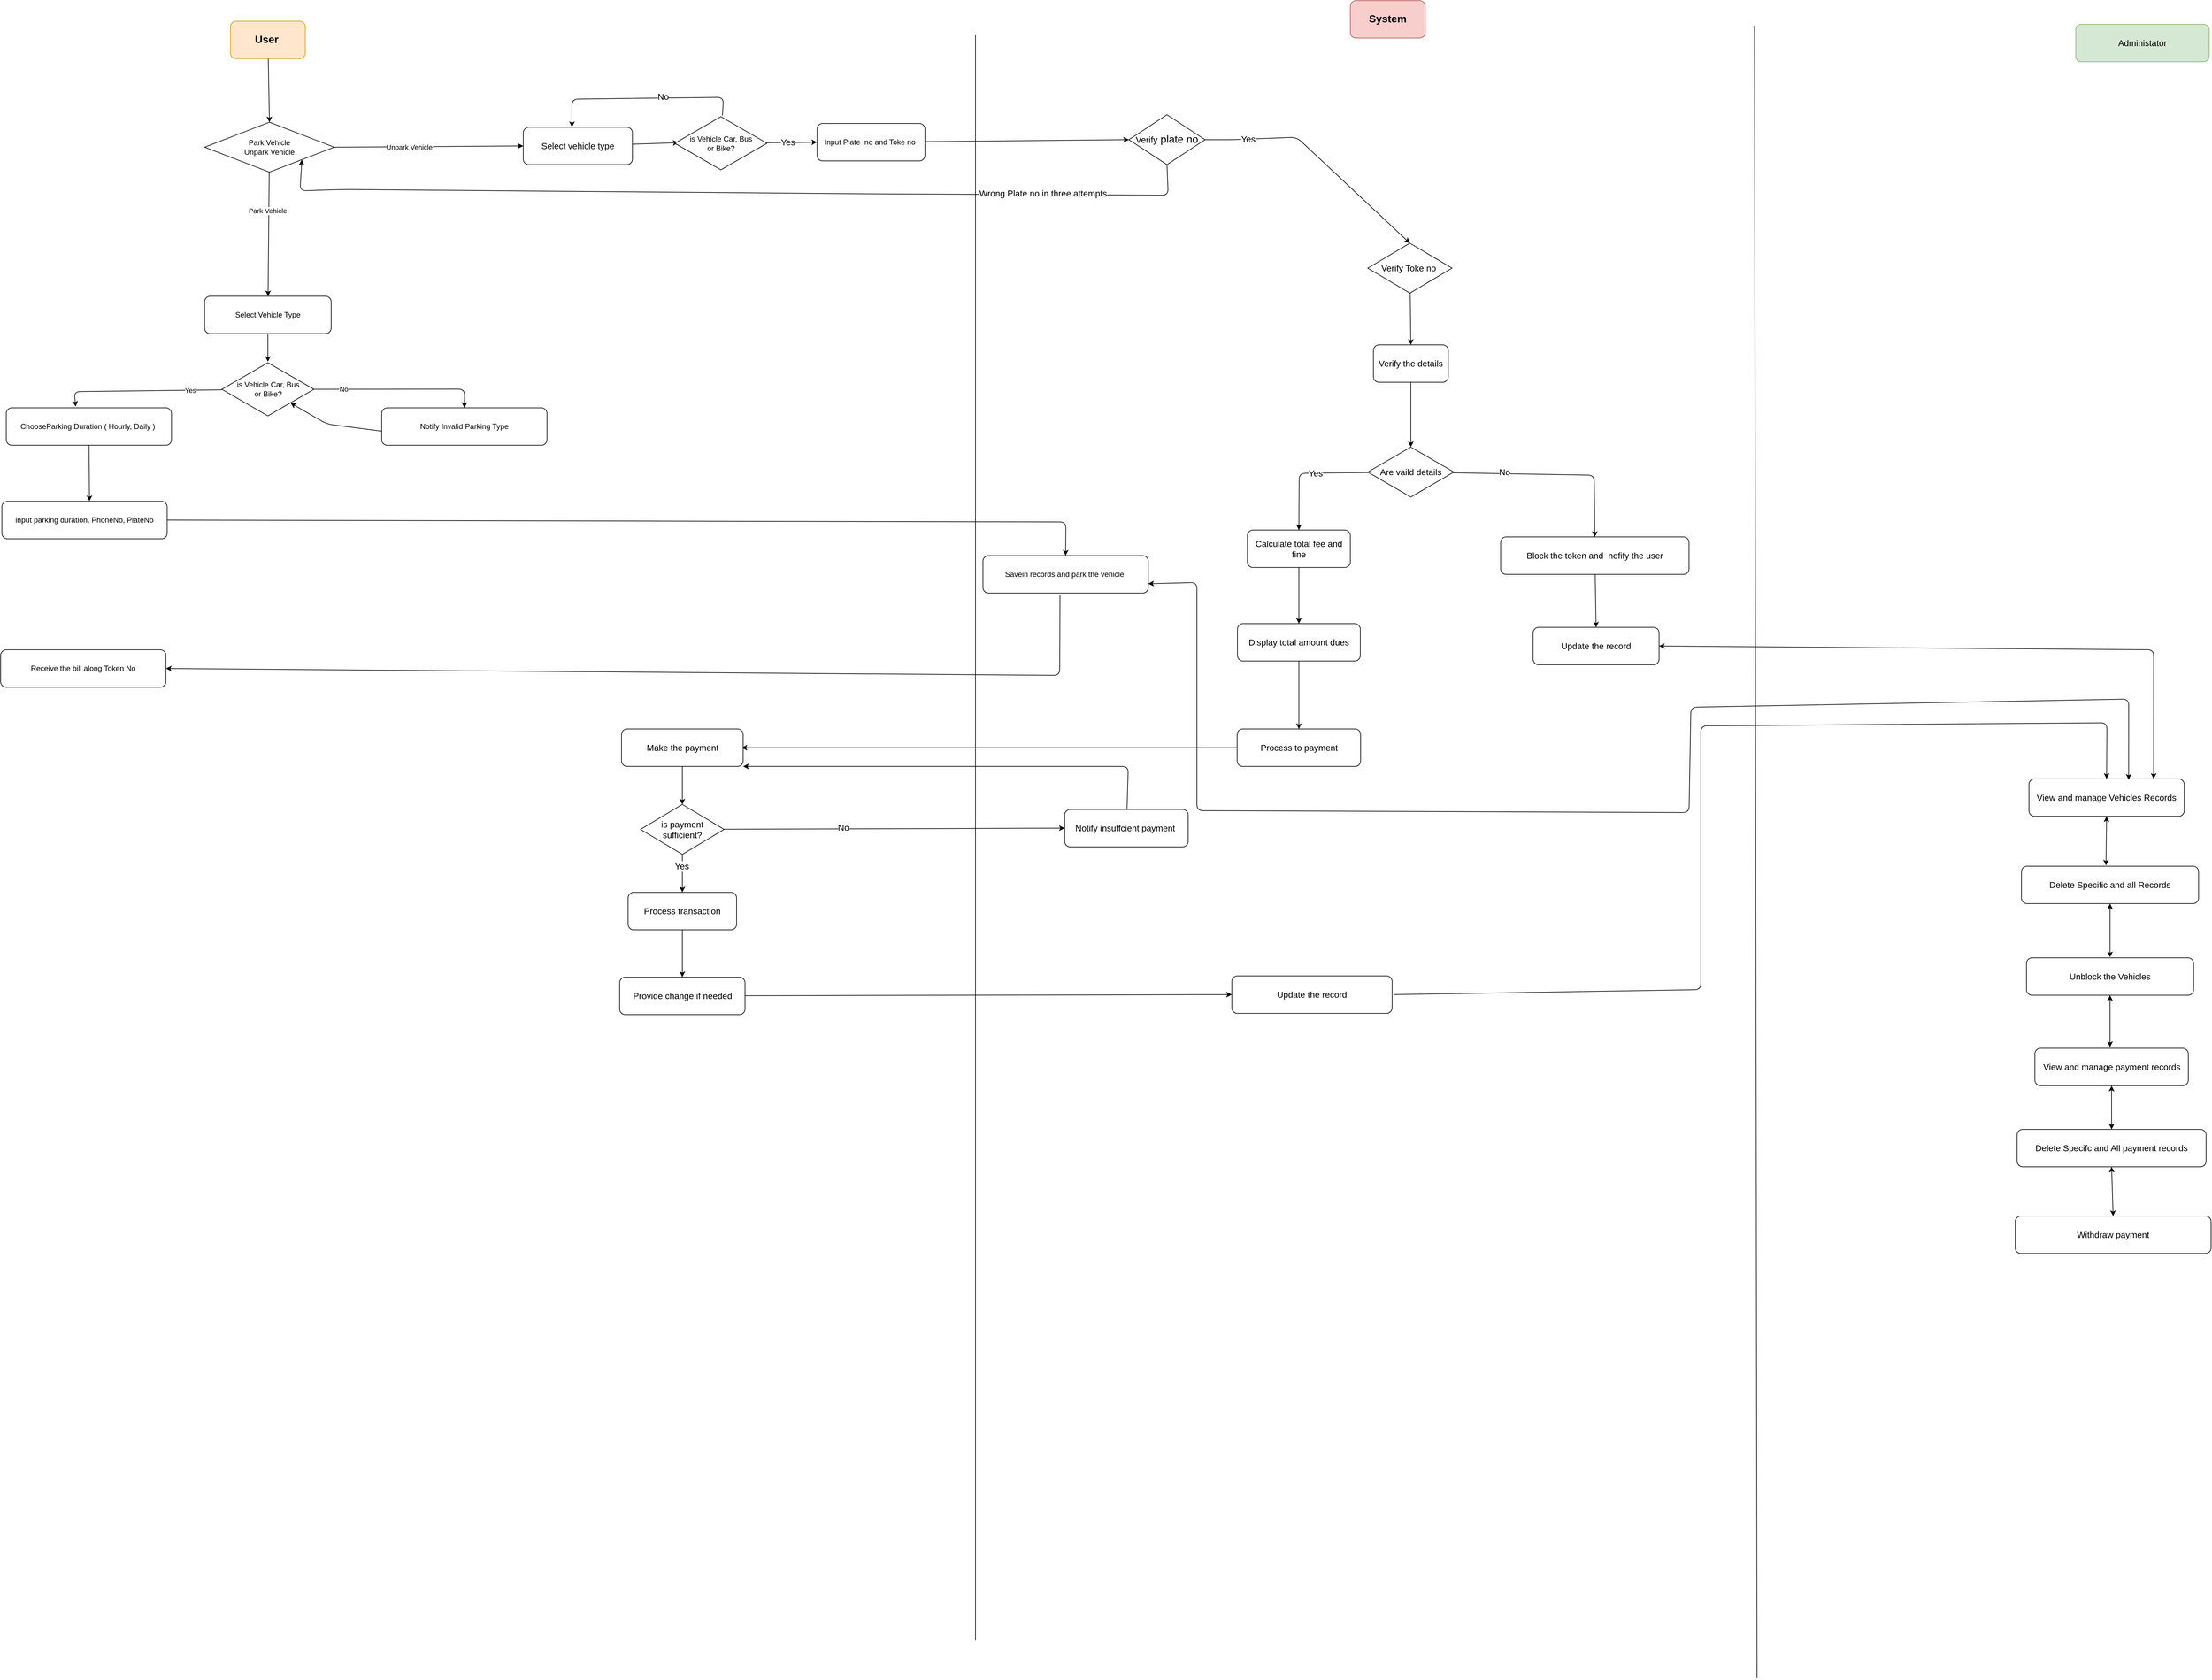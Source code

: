 <mxfile>
    <diagram id="bKJB_dMMpdPQS8RIXe4k" name="Page-1">
        <mxGraphModel dx="3123" dy="2240" grid="0" gridSize="10" guides="1" tooltips="1" connect="1" arrows="1" fold="1" page="1" pageScale="1" pageWidth="850" pageHeight="1100" background="#ffffff" math="0" shadow="0">
            <root>
                <mxCell id="0"/>
                <mxCell id="1" parent="0"/>
                <mxCell id="4" style="edgeStyle=none;html=1;exitX=0.5;exitY=1;exitDx=0;exitDy=0;" parent="1" source="2" target="3" edge="1">
                    <mxGeometry relative="1" as="geometry"/>
                </mxCell>
                <mxCell id="2" value="Select Vehicle Type" style="rounded=1;whiteSpace=wrap;html=1;" parent="1" vertex="1">
                    <mxGeometry x="62" y="104" width="203" height="60" as="geometry"/>
                </mxCell>
                <mxCell id="8" style="edgeStyle=none;html=1;entryX=0.42;entryY=-0.034;entryDx=0;entryDy=0;entryPerimeter=0;" parent="1" source="3" target="6" edge="1">
                    <mxGeometry relative="1" as="geometry">
                        <Array as="points">
                            <mxPoint x="-147" y="257"/>
                        </Array>
                    </mxGeometry>
                </mxCell>
                <mxCell id="17" value="Yes" style="edgeLabel;html=1;align=center;verticalAlign=middle;resizable=0;points=[];" parent="8" vertex="1" connectable="0">
                    <mxGeometry x="-0.608" relative="1" as="geometry">
                        <mxPoint as="offset"/>
                    </mxGeometry>
                </mxCell>
                <mxCell id="10" style="edgeStyle=none;html=1;entryX=0.5;entryY=0;entryDx=0;entryDy=0;" parent="1" source="3" target="9" edge="1">
                    <mxGeometry relative="1" as="geometry">
                        <Array as="points">
                            <mxPoint x="479" y="253"/>
                        </Array>
                    </mxGeometry>
                </mxCell>
                <mxCell id="18" value="No" style="edgeLabel;html=1;align=center;verticalAlign=middle;resizable=0;points=[];" parent="10" vertex="1" connectable="0">
                    <mxGeometry x="-0.652" relative="1" as="geometry">
                        <mxPoint as="offset"/>
                    </mxGeometry>
                </mxCell>
                <mxCell id="3" value="is Vehicle Car, Bus&lt;br&gt;or Bike?" style="html=1;whiteSpace=wrap;aspect=fixed;shape=isoRectangle;" parent="1" vertex="1">
                    <mxGeometry x="89.66" y="209" width="147.67" height="88.6" as="geometry"/>
                </mxCell>
                <mxCell id="12" style="edgeStyle=none;html=1;entryX=0.53;entryY=-0.006;entryDx=0;entryDy=0;entryPerimeter=0;" parent="1" source="6" target="11" edge="1">
                    <mxGeometry relative="1" as="geometry"/>
                </mxCell>
                <mxCell id="6" value="ChooseParking Duration ( Hourly, Daily )&amp;nbsp;" style="rounded=1;whiteSpace=wrap;html=1;" parent="1" vertex="1">
                    <mxGeometry x="-256" y="283" width="265" height="60" as="geometry"/>
                </mxCell>
                <mxCell id="19" style="edgeStyle=none;html=1;exitX=-0.001;exitY=0.622;exitDx=0;exitDy=0;exitPerimeter=0;entryX=0.746;entryY=0.747;entryDx=0;entryDy=0;entryPerimeter=0;" parent="1" source="9" target="3" edge="1">
                    <mxGeometry relative="1" as="geometry">
                        <mxPoint x="203" y="279" as="targetPoint"/>
                        <Array as="points">
                            <mxPoint x="258" y="309"/>
                        </Array>
                    </mxGeometry>
                </mxCell>
                <mxCell id="9" value="Notify Invalid Parking Type" style="rounded=1;whiteSpace=wrap;html=1;" parent="1" vertex="1">
                    <mxGeometry x="346" y="283" width="265" height="60" as="geometry"/>
                </mxCell>
                <mxCell id="14" style="edgeStyle=none;html=1;exitX=1;exitY=0.5;exitDx=0;exitDy=0;entryX=0.5;entryY=0;entryDx=0;entryDy=0;" parent="1" source="11" target="13" edge="1">
                    <mxGeometry relative="1" as="geometry">
                        <Array as="points">
                            <mxPoint x="1443" y="466"/>
                        </Array>
                    </mxGeometry>
                </mxCell>
                <mxCell id="11" value="input parking duration, PhoneNo, PlateNo" style="rounded=1;whiteSpace=wrap;html=1;" parent="1" vertex="1">
                    <mxGeometry x="-263" y="433" width="265" height="60" as="geometry"/>
                </mxCell>
                <mxCell id="16" style="edgeStyle=none;html=1;entryX=1;entryY=0.5;entryDx=0;entryDy=0;exitX=0.466;exitY=1.059;exitDx=0;exitDy=0;exitPerimeter=0;" parent="1" source="13" target="15" edge="1">
                    <mxGeometry relative="1" as="geometry">
                        <Array as="points">
                            <mxPoint x="1433" y="712"/>
                        </Array>
                    </mxGeometry>
                </mxCell>
                <mxCell id="13" value="Savein records and park the vehicle&amp;nbsp;" style="rounded=1;whiteSpace=wrap;html=1;" parent="1" vertex="1">
                    <mxGeometry x="1310" y="520" width="265" height="60" as="geometry"/>
                </mxCell>
                <mxCell id="15" value="Receive the bill along Token No" style="rounded=1;whiteSpace=wrap;html=1;" parent="1" vertex="1">
                    <mxGeometry x="-265" y="671" width="265" height="60" as="geometry"/>
                </mxCell>
                <mxCell id="22" style="edgeStyle=none;html=1;" parent="1" source="21" target="2" edge="1">
                    <mxGeometry relative="1" as="geometry"/>
                </mxCell>
                <mxCell id="28" value="Park Vehicle" style="edgeLabel;html=1;align=center;verticalAlign=middle;resizable=0;points=[];" parent="22" vertex="1" connectable="0">
                    <mxGeometry x="-0.383" y="-2" relative="1" as="geometry">
                        <mxPoint as="offset"/>
                    </mxGeometry>
                </mxCell>
                <mxCell id="49" style="edgeStyle=none;html=1;exitX=1;exitY=0.5;exitDx=0;exitDy=0;fontSize=17;entryX=0;entryY=0.5;entryDx=0;entryDy=0;" parent="1" source="21" target="61" edge="1">
                    <mxGeometry relative="1" as="geometry">
                        <mxPoint x="571.4" y="-123" as="targetPoint"/>
                    </mxGeometry>
                </mxCell>
                <mxCell id="50" value="&lt;font style=&quot;font-size: 11px;&quot;&gt;Unpark Vehicle&lt;/font&gt;" style="edgeLabel;html=1;align=center;verticalAlign=middle;resizable=0;points=[];fontSize=17;" parent="49" vertex="1" connectable="0">
                    <mxGeometry x="-0.203" y="-2" relative="1" as="geometry">
                        <mxPoint x="-1" y="-2" as="offset"/>
                    </mxGeometry>
                </mxCell>
                <mxCell id="21" value="Park Vehicle&lt;br&gt;Unpark Vehicle" style="rhombus;whiteSpace=wrap;html=1;" parent="1" vertex="1">
                    <mxGeometry x="62.0" y="-175" width="208" height="80" as="geometry"/>
                </mxCell>
                <mxCell id="46" value="" style="endArrow=none;html=1;" parent="1" edge="1">
                    <mxGeometry width="50" height="50" relative="1" as="geometry">
                        <mxPoint x="1298" y="2259.2" as="sourcePoint"/>
                        <mxPoint x="1298" y="-315" as="targetPoint"/>
                    </mxGeometry>
                </mxCell>
                <mxCell id="48" style="edgeStyle=none;html=1;entryX=0.5;entryY=0;entryDx=0;entryDy=0;fontSize=17;" parent="1" source="47" target="21" edge="1">
                    <mxGeometry relative="1" as="geometry"/>
                </mxCell>
                <mxCell id="47" value="&lt;b&gt;&lt;font style=&quot;font-size: 17px;&quot;&gt;User&amp;nbsp;&lt;/font&gt;&lt;/b&gt;" style="rounded=1;whiteSpace=wrap;html=1;fillColor=#ffe6cc;strokeColor=#d79b00;" parent="1" vertex="1">
                    <mxGeometry x="103.5" y="-337" width="120" height="60" as="geometry"/>
                </mxCell>
                <mxCell id="57" style="edgeStyle=none;html=1;entryX=0;entryY=0.5;entryDx=0;entryDy=0;fontSize=14;" parent="1" source="51" target="56" edge="1">
                    <mxGeometry relative="1" as="geometry"/>
                </mxCell>
                <mxCell id="51" value="&lt;font style=&quot;font-size: 12px;&quot;&gt;Input Plate&amp;nbsp; no and Toke no&amp;nbsp;&lt;/font&gt;" style="rounded=1;whiteSpace=wrap;html=1;fontSize=10;" parent="1" vertex="1">
                    <mxGeometry x="1044" y="-173" width="173" height="60" as="geometry"/>
                </mxCell>
                <mxCell id="53" value="&lt;b&gt;&lt;font style=&quot;font-size: 17px;&quot;&gt;System&lt;/font&gt;&lt;/b&gt;" style="rounded=1;whiteSpace=wrap;html=1;fontSize=11;fillColor=#f8cecc;strokeColor=#b85450;" parent="1" vertex="1">
                    <mxGeometry x="1899" y="-370" width="120" height="60" as="geometry"/>
                </mxCell>
                <mxCell id="58" style="edgeStyle=none;html=1;entryX=1;entryY=1;entryDx=0;entryDy=0;fontSize=14;exitX=0.5;exitY=1;exitDx=0;exitDy=0;" parent="1" source="56" target="21" edge="1">
                    <mxGeometry relative="1" as="geometry">
                        <mxPoint x="1698.213" y="-112.995" as="sourcePoint"/>
                        <mxPoint x="288.576" y="-108.52" as="targetPoint"/>
                        <Array as="points">
                            <mxPoint x="1607" y="-58"/>
                            <mxPoint x="1136" y="-60.2"/>
                            <mxPoint x="286" y="-67.2"/>
                            <mxPoint x="215" y="-65"/>
                        </Array>
                    </mxGeometry>
                </mxCell>
                <mxCell id="59" value="Wrong Plate no in three attempts" style="edgeLabel;html=1;align=center;verticalAlign=middle;resizable=0;points=[];fontSize=14;" parent="58" vertex="1" connectable="0">
                    <mxGeometry x="-0.816" relative="1" as="geometry">
                        <mxPoint x="-113" y="-3" as="offset"/>
                    </mxGeometry>
                </mxCell>
                <mxCell id="72" style="edgeStyle=none;html=1;entryX=0.5;entryY=0;entryDx=0;entryDy=0;fontSize=14;" parent="1" source="56" target="71" edge="1">
                    <mxGeometry relative="1" as="geometry">
                        <Array as="points">
                            <mxPoint x="1711" y="-147"/>
                            <mxPoint x="1813" y="-151"/>
                        </Array>
                    </mxGeometry>
                </mxCell>
                <mxCell id="73" value="Yes" style="edgeLabel;html=1;align=center;verticalAlign=middle;resizable=0;points=[];fontSize=14;" parent="72" vertex="1" connectable="0">
                    <mxGeometry x="-0.651" relative="1" as="geometry">
                        <mxPoint as="offset"/>
                    </mxGeometry>
                </mxCell>
                <mxCell id="56" value="&lt;font style=&quot;font-size: 14px;&quot;&gt;Verify&lt;/font&gt;&amp;nbsp;plate no" style="rhombus;whiteSpace=wrap;html=1;fontSize=17;" parent="1" vertex="1">
                    <mxGeometry x="1544" y="-187" width="122" height="80" as="geometry"/>
                </mxCell>
                <mxCell id="66" style="edgeStyle=none;html=1;entryX=0.04;entryY=0.49;entryDx=0;entryDy=0;entryPerimeter=0;fontSize=14;" parent="1" source="61" target="65" edge="1">
                    <mxGeometry relative="1" as="geometry"/>
                </mxCell>
                <mxCell id="61" value="Select vehicle type" style="rounded=1;whiteSpace=wrap;html=1;fontSize=14;" parent="1" vertex="1">
                    <mxGeometry x="573" y="-167" width="175" height="60" as="geometry"/>
                </mxCell>
                <mxCell id="67" style="edgeStyle=none;html=1;entryX=0;entryY=0.5;entryDx=0;entryDy=0;fontSize=14;" parent="1" source="65" target="51" edge="1">
                    <mxGeometry relative="1" as="geometry"/>
                </mxCell>
                <mxCell id="70" value="Yes" style="edgeLabel;html=1;align=center;verticalAlign=middle;resizable=0;points=[];fontSize=14;" parent="67" vertex="1" connectable="0">
                    <mxGeometry x="-0.526" y="3" relative="1" as="geometry">
                        <mxPoint x="14" y="2" as="offset"/>
                    </mxGeometry>
                </mxCell>
                <mxCell id="68" style="edgeStyle=none;html=1;entryX=0.446;entryY=-0.003;entryDx=0;entryDy=0;entryPerimeter=0;fontSize=14;" parent="1" source="65" target="61" edge="1">
                    <mxGeometry relative="1" as="geometry">
                        <Array as="points">
                            <mxPoint x="894" y="-215"/>
                            <mxPoint x="651" y="-212"/>
                        </Array>
                    </mxGeometry>
                </mxCell>
                <mxCell id="69" value="No" style="edgeLabel;html=1;align=center;verticalAlign=middle;resizable=0;points=[];fontSize=14;" parent="68" vertex="1" connectable="0">
                    <mxGeometry x="-0.201" y="-2" relative="1" as="geometry">
                        <mxPoint as="offset"/>
                    </mxGeometry>
                </mxCell>
                <mxCell id="65" value="is Vehicle Car, Bus&lt;br&gt;or Bike?" style="html=1;whiteSpace=wrap;aspect=fixed;shape=isoRectangle;" parent="1" vertex="1">
                    <mxGeometry x="816" y="-185.6" width="147.67" height="88.6" as="geometry"/>
                </mxCell>
                <mxCell id="76" style="edgeStyle=none;html=1;entryX=0.5;entryY=0;entryDx=0;entryDy=0;fontSize=14;" parent="1" source="71" target="75" edge="1">
                    <mxGeometry relative="1" as="geometry"/>
                </mxCell>
                <mxCell id="71" value="Verify Toke no&amp;nbsp;" style="rhombus;whiteSpace=wrap;html=1;fontSize=14;" parent="1" vertex="1">
                    <mxGeometry x="1927" y="19" width="135" height="80" as="geometry"/>
                </mxCell>
                <mxCell id="78" style="edgeStyle=none;html=1;entryX=0.5;entryY=0;entryDx=0;entryDy=0;fontSize=14;" parent="1" source="75" target="77" edge="1">
                    <mxGeometry relative="1" as="geometry"/>
                </mxCell>
                <mxCell id="75" value="Verify the details" style="rounded=1;whiteSpace=wrap;html=1;fontSize=14;" parent="1" vertex="1">
                    <mxGeometry x="1936" y="182" width="120" height="60" as="geometry"/>
                </mxCell>
                <mxCell id="82" style="edgeStyle=none;html=1;entryX=0.5;entryY=0;entryDx=0;entryDy=0;fontSize=14;" parent="1" source="77" target="81" edge="1">
                    <mxGeometry relative="1" as="geometry">
                        <Array as="points">
                            <mxPoint x="1817" y="388"/>
                        </Array>
                    </mxGeometry>
                </mxCell>
                <mxCell id="97" value="Yes" style="edgeLabel;html=1;align=center;verticalAlign=middle;resizable=0;points=[];fontSize=14;" parent="82" vertex="1" connectable="0">
                    <mxGeometry x="-0.157" relative="1" as="geometry">
                        <mxPoint as="offset"/>
                    </mxGeometry>
                </mxCell>
                <mxCell id="99" style="edgeStyle=none;html=1;entryX=0.5;entryY=0;entryDx=0;entryDy=0;fontSize=14;" parent="1" source="77" target="98" edge="1">
                    <mxGeometry relative="1" as="geometry">
                        <Array as="points">
                            <mxPoint x="2290" y="391"/>
                        </Array>
                    </mxGeometry>
                </mxCell>
                <mxCell id="100" value="No" style="edgeLabel;html=1;align=center;verticalAlign=middle;resizable=0;points=[];fontSize=14;" parent="99" vertex="1" connectable="0">
                    <mxGeometry x="-0.491" y="3" relative="1" as="geometry">
                        <mxPoint as="offset"/>
                    </mxGeometry>
                </mxCell>
                <mxCell id="77" value="Are vaild details" style="rhombus;whiteSpace=wrap;html=1;fontSize=14;" parent="1" vertex="1">
                    <mxGeometry x="1927" y="346" width="138" height="80" as="geometry"/>
                </mxCell>
                <mxCell id="84" style="edgeStyle=none;html=1;fontSize=14;" parent="1" source="81" target="83" edge="1">
                    <mxGeometry relative="1" as="geometry"/>
                </mxCell>
                <mxCell id="81" value="Calculate total fee and fine" style="rounded=1;whiteSpace=wrap;html=1;fontSize=14;" parent="1" vertex="1">
                    <mxGeometry x="1734" y="479" width="165" height="60" as="geometry"/>
                </mxCell>
                <mxCell id="86" style="edgeStyle=none;html=1;fontSize=14;" parent="1" source="83" target="85" edge="1">
                    <mxGeometry relative="1" as="geometry"/>
                </mxCell>
                <mxCell id="83" value="Display total amount dues" style="rounded=1;whiteSpace=wrap;html=1;fontSize=14;" parent="1" vertex="1">
                    <mxGeometry x="1718" y="629" width="197" height="60" as="geometry"/>
                </mxCell>
                <mxCell id="88" style="edgeStyle=none;html=1;fontSize=14;" parent="1" source="85" edge="1">
                    <mxGeometry relative="1" as="geometry">
                        <mxPoint x="923" y="828" as="targetPoint"/>
                    </mxGeometry>
                </mxCell>
                <mxCell id="85" value="Process to payment" style="rounded=1;whiteSpace=wrap;html=1;fontSize=14;" parent="1" vertex="1">
                    <mxGeometry x="1717.5" y="798" width="198" height="60" as="geometry"/>
                </mxCell>
                <mxCell id="90" style="edgeStyle=none;html=1;fontSize=14;" parent="1" source="87" target="89" edge="1">
                    <mxGeometry relative="1" as="geometry"/>
                </mxCell>
                <mxCell id="87" value="Make the payment" style="rounded=1;whiteSpace=wrap;html=1;fontSize=14;" parent="1" vertex="1">
                    <mxGeometry x="730.5" y="798" width="195" height="60" as="geometry"/>
                </mxCell>
                <mxCell id="92" style="edgeStyle=none;html=1;exitX=0.5;exitY=1;exitDx=0;exitDy=0;fontSize=14;" parent="1" source="89" target="91" edge="1">
                    <mxGeometry relative="1" as="geometry"/>
                </mxCell>
                <mxCell id="109" value="Yes" style="edgeLabel;html=1;align=center;verticalAlign=middle;resizable=0;points=[];fontSize=14;" parent="92" vertex="1" connectable="0">
                    <mxGeometry x="-0.39" y="-1" relative="1" as="geometry">
                        <mxPoint as="offset"/>
                    </mxGeometry>
                </mxCell>
                <mxCell id="106" style="edgeStyle=none;html=1;entryX=0;entryY=0.5;entryDx=0;entryDy=0;fontSize=14;" parent="1" source="89" target="105" edge="1">
                    <mxGeometry relative="1" as="geometry"/>
                </mxCell>
                <mxCell id="107" value="No" style="edgeLabel;html=1;align=center;verticalAlign=middle;resizable=0;points=[];fontSize=14;" parent="106" vertex="1" connectable="0">
                    <mxGeometry x="-0.301" y="2" relative="1" as="geometry">
                        <mxPoint as="offset"/>
                    </mxGeometry>
                </mxCell>
                <mxCell id="89" value="is payment sufficient?" style="rhombus;whiteSpace=wrap;html=1;fontSize=14;" parent="1" vertex="1">
                    <mxGeometry x="761" y="919" width="134" height="80" as="geometry"/>
                </mxCell>
                <mxCell id="94" style="edgeStyle=none;html=1;entryX=0.5;entryY=0;entryDx=0;entryDy=0;fontSize=14;" parent="1" source="91" target="93" edge="1">
                    <mxGeometry relative="1" as="geometry"/>
                </mxCell>
                <mxCell id="91" value="Process transaction" style="rounded=1;whiteSpace=wrap;html=1;fontSize=14;" parent="1" vertex="1">
                    <mxGeometry x="741" y="1060" width="174" height="60" as="geometry"/>
                </mxCell>
                <mxCell id="96" style="edgeStyle=none;html=1;entryX=0;entryY=0.5;entryDx=0;entryDy=0;fontSize=14;" parent="1" source="93" target="95" edge="1">
                    <mxGeometry relative="1" as="geometry"/>
                </mxCell>
                <mxCell id="93" value="Provide change if needed" style="rounded=1;whiteSpace=wrap;html=1;fontSize=14;" parent="1" vertex="1">
                    <mxGeometry x="727.5" y="1196" width="201" height="60" as="geometry"/>
                </mxCell>
                <mxCell id="119" style="edgeStyle=none;html=1;fontSize=14;entryX=0.5;entryY=0;entryDx=0;entryDy=0;" parent="1" target="113" edge="1">
                    <mxGeometry relative="1" as="geometry">
                        <mxPoint x="2836.716" y="786.337" as="targetPoint"/>
                        <mxPoint x="1969" y="1224" as="sourcePoint"/>
                        <Array as="points">
                            <mxPoint x="2461" y="1216"/>
                            <mxPoint x="2461" y="793"/>
                            <mxPoint x="3112" y="788"/>
                        </Array>
                    </mxGeometry>
                </mxCell>
                <mxCell id="95" value="Update the record" style="rounded=1;whiteSpace=wrap;html=1;fontSize=14;" parent="1" vertex="1">
                    <mxGeometry x="1709" y="1194" width="257" height="60" as="geometry"/>
                </mxCell>
                <mxCell id="102" style="edgeStyle=none;html=1;entryX=0.5;entryY=0;entryDx=0;entryDy=0;fontSize=14;" parent="1" source="98" target="101" edge="1">
                    <mxGeometry relative="1" as="geometry"/>
                </mxCell>
                <mxCell id="98" value="Block the token and&amp;nbsp; nofify the user" style="rounded=1;whiteSpace=wrap;html=1;fontSize=14;" parent="1" vertex="1">
                    <mxGeometry x="2140" y="490" width="302" height="60" as="geometry"/>
                </mxCell>
                <mxCell id="101" value="Update the record" style="rounded=1;whiteSpace=wrap;html=1;fontSize=14;" parent="1" vertex="1">
                    <mxGeometry x="2192" y="635" width="202" height="60" as="geometry"/>
                </mxCell>
                <mxCell id="108" style="edgeStyle=none;html=1;entryX=1;entryY=1;entryDx=0;entryDy=0;fontSize=14;" parent="1" source="105" target="87" edge="1">
                    <mxGeometry relative="1" as="geometry">
                        <Array as="points">
                            <mxPoint x="1543" y="858"/>
                        </Array>
                    </mxGeometry>
                </mxCell>
                <mxCell id="105" value="Notify insuffcient payment&amp;nbsp;" style="rounded=1;whiteSpace=wrap;html=1;fontSize=14;" parent="1" vertex="1">
                    <mxGeometry x="1441" y="927" width="198" height="60" as="geometry"/>
                </mxCell>
                <mxCell id="110" value="" style="endArrow=none;html=1;fontSize=14;" parent="1" edge="1">
                    <mxGeometry width="50" height="50" relative="1" as="geometry">
                        <mxPoint x="2551" y="2320.01" as="sourcePoint"/>
                        <mxPoint x="2547" y="-329.989" as="targetPoint"/>
                    </mxGeometry>
                </mxCell>
                <mxCell id="112" value="Administator" style="rounded=1;whiteSpace=wrap;html=1;fontSize=14;fillColor=#d5e8d4;strokeColor=#82b366;" parent="1" vertex="1">
                    <mxGeometry x="3062" y="-332" width="214" height="60" as="geometry"/>
                </mxCell>
                <mxCell id="113" value="View and manage Vehicles Records" style="rounded=1;whiteSpace=wrap;html=1;fontSize=14;" parent="1" vertex="1">
                    <mxGeometry x="2987" y="878" width="249" height="60" as="geometry"/>
                </mxCell>
                <mxCell id="114" value="Delete Specific and all Records" style="rounded=1;whiteSpace=wrap;html=1;fontSize=14;" parent="1" vertex="1">
                    <mxGeometry x="2975" y="1018" width="284" height="60" as="geometry"/>
                </mxCell>
                <mxCell id="116" value="Unblock the Vehicles" style="rounded=1;whiteSpace=wrap;html=1;fontSize=14;" parent="1" vertex="1">
                    <mxGeometry x="2983" y="1165" width="268" height="60" as="geometry"/>
                </mxCell>
                <mxCell id="117" value="View and manage payment records" style="rounded=1;whiteSpace=wrap;html=1;fontSize=14;" parent="1" vertex="1">
                    <mxGeometry x="2996.5" y="1310" width="246" height="60" as="geometry"/>
                </mxCell>
                <mxCell id="118" value="Delete Specifc and All payment records" style="rounded=1;whiteSpace=wrap;html=1;fontSize=14;" parent="1" vertex="1">
                    <mxGeometry x="2968" y="1440" width="303" height="60" as="geometry"/>
                </mxCell>
                <mxCell id="123" value="" style="endArrow=classic;startArrow=classic;html=1;fontSize=14;entryX=0.5;entryY=1;entryDx=0;entryDy=0;exitX=0.477;exitY=-0.021;exitDx=0;exitDy=0;exitPerimeter=0;" parent="1" source="114" target="113" edge="1">
                    <mxGeometry width="50" height="50" relative="1" as="geometry">
                        <mxPoint x="2878" y="1127" as="sourcePoint"/>
                        <mxPoint x="2928" y="1077" as="targetPoint"/>
                    </mxGeometry>
                </mxCell>
                <mxCell id="124" value="" style="endArrow=classic;startArrow=classic;html=1;fontSize=14;entryX=0.5;entryY=1;entryDx=0;entryDy=0;" parent="1" target="114" edge="1">
                    <mxGeometry width="50" height="50" relative="1" as="geometry">
                        <mxPoint x="3117" y="1164" as="sourcePoint"/>
                        <mxPoint x="2928" y="1077" as="targetPoint"/>
                    </mxGeometry>
                </mxCell>
                <mxCell id="125" value="" style="endArrow=classic;startArrow=classic;html=1;fontSize=14;entryX=0.5;entryY=1;entryDx=0;entryDy=0;" parent="1" target="116" edge="1">
                    <mxGeometry width="50" height="50" relative="1" as="geometry">
                        <mxPoint x="3117" y="1308" as="sourcePoint"/>
                        <mxPoint x="2928" y="1077" as="targetPoint"/>
                    </mxGeometry>
                </mxCell>
                <mxCell id="126" value="" style="endArrow=classic;startArrow=classic;html=1;fontSize=14;entryX=0.5;entryY=1;entryDx=0;entryDy=0;exitX=0.5;exitY=0;exitDx=0;exitDy=0;" parent="1" source="118" target="117" edge="1">
                    <mxGeometry width="50" height="50" relative="1" as="geometry">
                        <mxPoint x="2878" y="1215" as="sourcePoint"/>
                        <mxPoint x="2928" y="1165" as="targetPoint"/>
                    </mxGeometry>
                </mxCell>
                <mxCell id="128" value="Withdraw payment" style="rounded=1;whiteSpace=wrap;html=1;fontSize=14;" parent="1" vertex="1">
                    <mxGeometry x="2965" y="1579" width="314" height="60" as="geometry"/>
                </mxCell>
                <mxCell id="129" value="" style="endArrow=classic;startArrow=classic;html=1;fontSize=14;entryX=0.5;entryY=1;entryDx=0;entryDy=0;exitX=0.5;exitY=0;exitDx=0;exitDy=0;" parent="1" source="128" target="118" edge="1">
                    <mxGeometry width="50" height="50" relative="1" as="geometry">
                        <mxPoint x="2878" y="1539" as="sourcePoint"/>
                        <mxPoint x="2928" y="1489" as="targetPoint"/>
                    </mxGeometry>
                </mxCell>
                <mxCell id="130" value="" style="endArrow=classic;startArrow=classic;html=1;fontSize=14;exitX=1;exitY=0.75;exitDx=0;exitDy=0;entryX=0.642;entryY=0.022;entryDx=0;entryDy=0;entryPerimeter=0;" parent="1" source="13" target="113" edge="1">
                    <mxGeometry width="50" height="50" relative="1" as="geometry">
                        <mxPoint x="1488" y="900" as="sourcePoint"/>
                        <mxPoint x="2442" y="730" as="targetPoint"/>
                        <Array as="points">
                            <mxPoint x="1653" y="563"/>
                            <mxPoint x="1653" y="895"/>
                            <mxPoint x="1653" y="929"/>
                            <mxPoint x="2442" y="932"/>
                            <mxPoint x="2445" y="763"/>
                            <mxPoint x="3147" y="750"/>
                        </Array>
                    </mxGeometry>
                </mxCell>
                <mxCell id="131" value="" style="endArrow=classic;startArrow=classic;html=1;fontSize=14;entryX=0.803;entryY=0;entryDx=0;entryDy=0;entryPerimeter=0;exitX=1;exitY=0.5;exitDx=0;exitDy=0;" parent="1" source="101" target="113" edge="1">
                    <mxGeometry width="50" height="50" relative="1" as="geometry">
                        <mxPoint x="2730" y="978" as="sourcePoint"/>
                        <mxPoint x="2780" y="928" as="targetPoint"/>
                        <Array as="points">
                            <mxPoint x="3187" y="671"/>
                        </Array>
                    </mxGeometry>
                </mxCell>
            </root>
        </mxGraphModel>
    </diagram>
</mxfile>